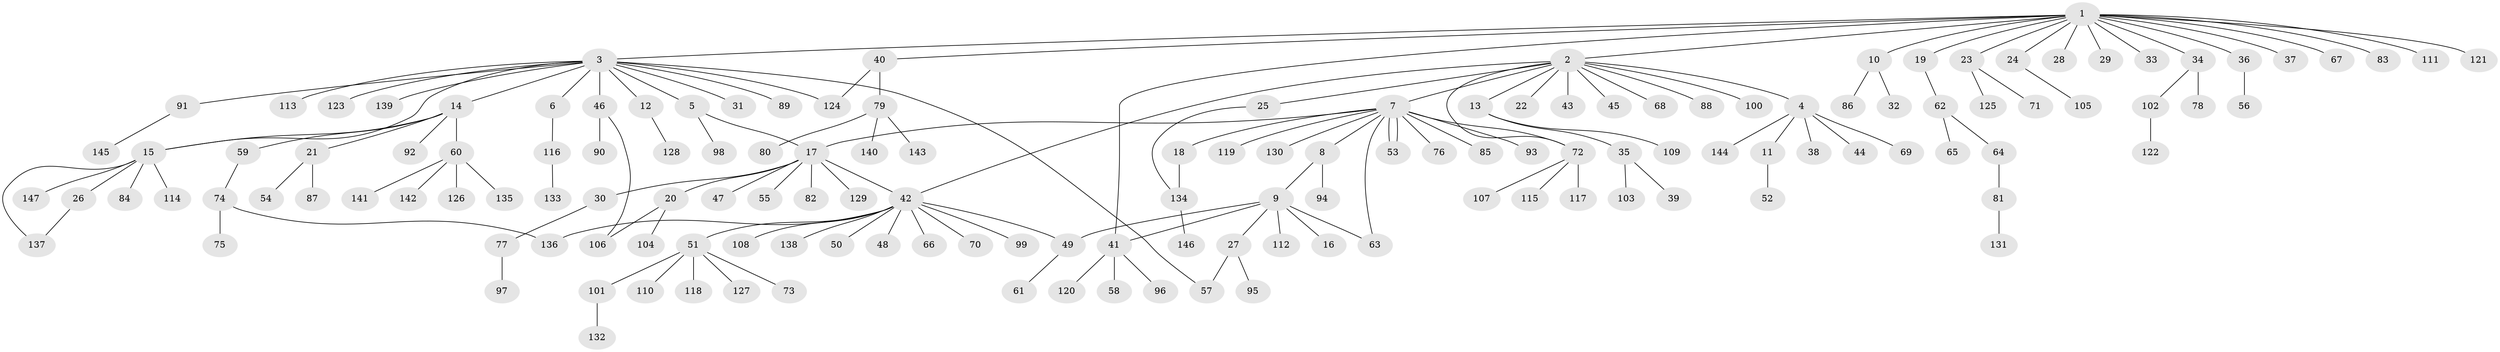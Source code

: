 // coarse degree distribution, {29: 0.008333333333333333, 15: 0.008333333333333333, 5: 0.016666666666666666, 2: 0.15, 11: 0.016666666666666666, 3: 0.09166666666666666, 10: 0.008333333333333333, 1: 0.6666666666666666, 9: 0.008333333333333333, 8: 0.008333333333333333, 4: 0.016666666666666666}
// Generated by graph-tools (version 1.1) at 2025/23/03/03/25 07:23:49]
// undirected, 147 vertices, 160 edges
graph export_dot {
graph [start="1"]
  node [color=gray90,style=filled];
  1;
  2;
  3;
  4;
  5;
  6;
  7;
  8;
  9;
  10;
  11;
  12;
  13;
  14;
  15;
  16;
  17;
  18;
  19;
  20;
  21;
  22;
  23;
  24;
  25;
  26;
  27;
  28;
  29;
  30;
  31;
  32;
  33;
  34;
  35;
  36;
  37;
  38;
  39;
  40;
  41;
  42;
  43;
  44;
  45;
  46;
  47;
  48;
  49;
  50;
  51;
  52;
  53;
  54;
  55;
  56;
  57;
  58;
  59;
  60;
  61;
  62;
  63;
  64;
  65;
  66;
  67;
  68;
  69;
  70;
  71;
  72;
  73;
  74;
  75;
  76;
  77;
  78;
  79;
  80;
  81;
  82;
  83;
  84;
  85;
  86;
  87;
  88;
  89;
  90;
  91;
  92;
  93;
  94;
  95;
  96;
  97;
  98;
  99;
  100;
  101;
  102;
  103;
  104;
  105;
  106;
  107;
  108;
  109;
  110;
  111;
  112;
  113;
  114;
  115;
  116;
  117;
  118;
  119;
  120;
  121;
  122;
  123;
  124;
  125;
  126;
  127;
  128;
  129;
  130;
  131;
  132;
  133;
  134;
  135;
  136;
  137;
  138;
  139;
  140;
  141;
  142;
  143;
  144;
  145;
  146;
  147;
  1 -- 2;
  1 -- 3;
  1 -- 10;
  1 -- 19;
  1 -- 23;
  1 -- 24;
  1 -- 28;
  1 -- 29;
  1 -- 33;
  1 -- 34;
  1 -- 36;
  1 -- 37;
  1 -- 40;
  1 -- 41;
  1 -- 67;
  1 -- 83;
  1 -- 111;
  1 -- 121;
  2 -- 4;
  2 -- 7;
  2 -- 13;
  2 -- 22;
  2 -- 25;
  2 -- 42;
  2 -- 43;
  2 -- 45;
  2 -- 68;
  2 -- 72;
  2 -- 88;
  2 -- 100;
  3 -- 5;
  3 -- 6;
  3 -- 12;
  3 -- 14;
  3 -- 15;
  3 -- 31;
  3 -- 46;
  3 -- 57;
  3 -- 89;
  3 -- 91;
  3 -- 113;
  3 -- 123;
  3 -- 124;
  3 -- 139;
  4 -- 11;
  4 -- 38;
  4 -- 44;
  4 -- 69;
  4 -- 144;
  5 -- 17;
  5 -- 98;
  6 -- 116;
  7 -- 8;
  7 -- 17;
  7 -- 18;
  7 -- 53;
  7 -- 53;
  7 -- 63;
  7 -- 72;
  7 -- 76;
  7 -- 85;
  7 -- 93;
  7 -- 119;
  7 -- 130;
  8 -- 9;
  8 -- 94;
  9 -- 16;
  9 -- 27;
  9 -- 41;
  9 -- 49;
  9 -- 63;
  9 -- 112;
  10 -- 32;
  10 -- 86;
  11 -- 52;
  12 -- 128;
  13 -- 35;
  13 -- 109;
  14 -- 15;
  14 -- 21;
  14 -- 59;
  14 -- 60;
  14 -- 92;
  15 -- 26;
  15 -- 84;
  15 -- 114;
  15 -- 137;
  15 -- 147;
  17 -- 20;
  17 -- 30;
  17 -- 42;
  17 -- 47;
  17 -- 55;
  17 -- 82;
  17 -- 129;
  18 -- 134;
  19 -- 62;
  20 -- 104;
  20 -- 106;
  21 -- 54;
  21 -- 87;
  23 -- 71;
  23 -- 125;
  24 -- 105;
  25 -- 134;
  26 -- 137;
  27 -- 57;
  27 -- 95;
  30 -- 77;
  34 -- 78;
  34 -- 102;
  35 -- 39;
  35 -- 103;
  36 -- 56;
  40 -- 79;
  40 -- 124;
  41 -- 58;
  41 -- 96;
  41 -- 120;
  42 -- 48;
  42 -- 49;
  42 -- 50;
  42 -- 51;
  42 -- 66;
  42 -- 70;
  42 -- 99;
  42 -- 108;
  42 -- 136;
  42 -- 138;
  46 -- 90;
  46 -- 106;
  49 -- 61;
  51 -- 73;
  51 -- 101;
  51 -- 110;
  51 -- 118;
  51 -- 127;
  59 -- 74;
  60 -- 126;
  60 -- 135;
  60 -- 141;
  60 -- 142;
  62 -- 64;
  62 -- 65;
  64 -- 81;
  72 -- 107;
  72 -- 115;
  72 -- 117;
  74 -- 75;
  74 -- 136;
  77 -- 97;
  79 -- 80;
  79 -- 140;
  79 -- 143;
  81 -- 131;
  91 -- 145;
  101 -- 132;
  102 -- 122;
  116 -- 133;
  134 -- 146;
}
